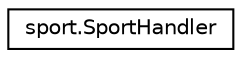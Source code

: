 digraph "Graphical Class Hierarchy"
{
  edge [fontname="Helvetica",fontsize="10",labelfontname="Helvetica",labelfontsize="10"];
  node [fontname="Helvetica",fontsize="10",shape=record];
  rankdir="LR";
  Node0 [label="sport.SportHandler",height=0.2,width=0.4,color="black", fillcolor="white", style="filled",URL="$classsport_1_1_sport_handler.html"];
}
